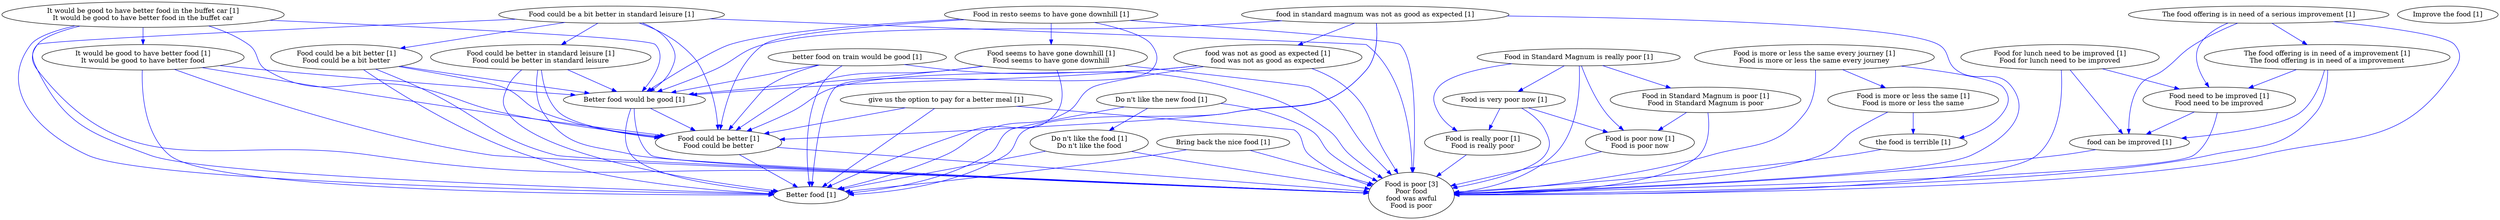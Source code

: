 digraph collapsedGraph {
"Food is poor [3]\nPoor food\nfood was awful\nFood is poor""Better food [1]""Better food would be good [1]""Bring back the nice food [1]""Do n't like the new food [1]""Do n't like the food [1]\nDo n't like the food""Food could be a bit better in standard leisure [1]""Food could be better in standard leisure [1]\nFood could be better in standard leisure""Food could be better [1]\nFood could be better""Food could be a bit better [1]\nFood could be a bit better""Food for lunch need to be improved [1]\nFood for lunch need to be improved""Food need to be improved [1]\nFood need to be improved""Food in Standard Magnum is really poor [1]""Food in Standard Magnum is poor [1]\nFood in Standard Magnum is poor""Food is really poor [1]\nFood is really poor""Food in resto seems to have gone downhill [1]""Food seems to have gone downhill [1]\nFood seems to have gone downhill""Food is more or less the same every journey [1]\nFood is more or less the same every journey""Food is more or less the same [1]\nFood is more or less the same""Food is very poor now [1]""Food is poor now [1]\nFood is poor now""Improve the food [1]""It would be good to have better food in the buffet car [1]\nIt would be good to have better food in the buffet car""It would be good to have better food [1]\nIt would be good to have better food""The food offering is in need of a serious improvement [1]""The food offering is in need of a improvement [1]\nThe food offering is in need of a improvement""better food on train would be good [1]""food can be improved [1]""food in standard magnum was not as good as expected [1]""food was not as good as expected [1]\nfood was not as good as expected""give us the option to pay for a better meal [1]""the food is terrible [1]""Food is more or less the same [1]\nFood is more or less the same" -> "the food is terrible [1]" [color=blue]
"give us the option to pay for a better meal [1]" -> "Food could be better [1]\nFood could be better" [color=blue]
"Food could be better in standard leisure [1]\nFood could be better in standard leisure" -> "Food is poor [3]\nPoor food\nfood was awful\nFood is poor" [color=blue]
"Food could be better in standard leisure [1]\nFood could be better in standard leisure" -> "Better food [1]" [color=blue]
"food in standard magnum was not as good as expected [1]" -> "Better food [1]" [color=blue]
"food in standard magnum was not as good as expected [1]" -> "Food is poor [3]\nPoor food\nfood was awful\nFood is poor" [color=blue]
"give us the option to pay for a better meal [1]" -> "Food is poor [3]\nPoor food\nfood was awful\nFood is poor" [color=blue]
"Food in Standard Magnum is really poor [1]" -> "Food is very poor now [1]" [color=blue]
"Food in Standard Magnum is really poor [1]" -> "Food is poor [3]\nPoor food\nfood was awful\nFood is poor" [color=blue]
"Food could be a bit better in standard leisure [1]" -> "Better food [1]" [color=blue]
"Food could be a bit better in standard leisure [1]" -> "Food is poor [3]\nPoor food\nfood was awful\nFood is poor" [color=blue]
"Food need to be improved [1]\nFood need to be improved" -> "Food is poor [3]\nPoor food\nfood was awful\nFood is poor" [color=blue]
"Food could be a bit better in standard leisure [1]" -> "Better food would be good [1]" [color=blue]
"Food is more or less the same [1]\nFood is more or less the same" -> "Food is poor [3]\nPoor food\nfood was awful\nFood is poor" [color=blue]
"Food for lunch need to be improved [1]\nFood for lunch need to be improved" -> "food can be improved [1]" [color=blue]
"food was not as good as expected [1]\nfood was not as good as expected" -> "Food is poor [3]\nPoor food\nfood was awful\nFood is poor" [color=blue]
"food was not as good as expected [1]\nfood was not as good as expected" -> "Better food [1]" [color=blue]
"Food seems to have gone downhill [1]\nFood seems to have gone downhill" -> "Food is poor [3]\nPoor food\nfood was awful\nFood is poor" [color=blue]
"Food seems to have gone downhill [1]\nFood seems to have gone downhill" -> "Better food [1]" [color=blue]
"Do n't like the food [1]\nDo n't like the food" -> "Food is poor [3]\nPoor food\nfood was awful\nFood is poor" [color=blue]
"Food in Standard Magnum is poor [1]\nFood in Standard Magnum is poor" -> "Food is poor [3]\nPoor food\nfood was awful\nFood is poor" [color=blue]
"Food is very poor now [1]" -> "Food is poor [3]\nPoor food\nfood was awful\nFood is poor" [color=blue]
"Food is poor now [1]\nFood is poor now" -> "Food is poor [3]\nPoor food\nfood was awful\nFood is poor" [color=blue]
"It would be good to have better food in the buffet car [1]\nIt would be good to have better food in the buffet car" -> "Food could be better [1]\nFood could be better" [color=blue]
"Food is more or less the same every journey [1]\nFood is more or less the same every journey" -> "Food is poor [3]\nPoor food\nfood was awful\nFood is poor" [color=blue]
"Better food would be good [1]" -> "Better food [1]" [color=blue]
"Better food would be good [1]" -> "Food is poor [3]\nPoor food\nfood was awful\nFood is poor" [color=blue]
"better food on train would be good [1]" -> "Better food [1]" [color=blue]
"food was not as good as expected [1]\nfood was not as good as expected" -> "Food could be better [1]\nFood could be better" [color=blue]
"The food offering is in need of a serious improvement [1]" -> "food can be improved [1]" [color=blue]
"better food on train would be good [1]" -> "Food is poor [3]\nPoor food\nfood was awful\nFood is poor" [color=blue]
"The food offering is in need of a improvement [1]\nThe food offering is in need of a improvement" -> "food can be improved [1]" [color=blue]
"give us the option to pay for a better meal [1]" -> "Better food [1]" [color=blue]
"Bring back the nice food [1]" -> "Better food [1]" [color=blue]
"Food need to be improved [1]\nFood need to be improved" -> "food can be improved [1]" [color=blue]
"food was not as good as expected [1]\nfood was not as good as expected" -> "Better food would be good [1]" [color=blue]
"Bring back the nice food [1]" -> "Food is poor [3]\nPoor food\nfood was awful\nFood is poor" [color=blue]
"Food in Standard Magnum is poor [1]\nFood in Standard Magnum is poor" -> "Food is poor now [1]\nFood is poor now" [color=blue]
"Food in resto seems to have gone downhill [1]" -> "Better food would be good [1]" [color=blue]
"It would be good to have better food in the buffet car [1]\nIt would be good to have better food in the buffet car" -> "Better food [1]" [color=blue]
"food in standard magnum was not as good as expected [1]" -> "Food could be better [1]\nFood could be better" [color=blue]
"food in standard magnum was not as good as expected [1]" -> "Better food would be good [1]" [color=blue]
"Better food would be good [1]" -> "Food could be better [1]\nFood could be better" [color=blue]
"It would be good to have better food in the buffet car [1]\nIt would be good to have better food in the buffet car" -> "Food is poor [3]\nPoor food\nfood was awful\nFood is poor" [color=blue]
"The food offering is in need of a serious improvement [1]" -> "Food is poor [3]\nPoor food\nfood was awful\nFood is poor" [color=blue]
"Food seems to have gone downhill [1]\nFood seems to have gone downhill" -> "Food could be better [1]\nFood could be better" [color=blue]
"The food offering is in need of a serious improvement [1]" -> "Food need to be improved [1]\nFood need to be improved" [color=blue]
"better food on train would be good [1]" -> "Food could be better [1]\nFood could be better" [color=blue]
"Food in resto seems to have gone downhill [1]" -> "Food is poor [3]\nPoor food\nfood was awful\nFood is poor" [color=blue]
"Food in resto seems to have gone downhill [1]" -> "Better food [1]" [color=blue]
"Food could be a bit better [1]\nFood could be a bit better" -> "Better food [1]" [color=blue]
"Food could be a bit better [1]\nFood could be a bit better" -> "Food is poor [3]\nPoor food\nfood was awful\nFood is poor" [color=blue]
"Food could be better in standard leisure [1]\nFood could be better in standard leisure" -> "Better food would be good [1]" [color=blue]
"It would be good to have better food [1]\nIt would be good to have better food" -> "Food could be better [1]\nFood could be better" [color=blue]
"the food is terrible [1]" -> "Food is poor [3]\nPoor food\nfood was awful\nFood is poor" [color=blue]
"Food in resto seems to have gone downhill [1]" -> "Food could be better [1]\nFood could be better" [color=blue]
"Food for lunch need to be improved [1]\nFood for lunch need to be improved" -> "Food is poor [3]\nPoor food\nfood was awful\nFood is poor" [color=blue]
"Food is really poor [1]\nFood is really poor" -> "Food is poor [3]\nPoor food\nfood was awful\nFood is poor" [color=blue]
"Do n't like the food [1]\nDo n't like the food" -> "Better food [1]" [color=blue]
"Food is more or less the same every journey [1]\nFood is more or less the same every journey" -> "the food is terrible [1]" [color=blue]
"Food is very poor now [1]" -> "Food is really poor [1]\nFood is really poor" [color=blue]
"The food offering is in need of a improvement [1]\nThe food offering is in need of a improvement" -> "Food is poor [3]\nPoor food\nfood was awful\nFood is poor" [color=blue]
"It would be good to have better food [1]\nIt would be good to have better food" -> "Better food would be good [1]" [color=blue]
"The food offering is in need of a improvement [1]\nThe food offering is in need of a improvement" -> "Food need to be improved [1]\nFood need to be improved" [color=blue]
"food can be improved [1]" -> "Food is poor [3]\nPoor food\nfood was awful\nFood is poor" [color=blue]
"Food could be better [1]\nFood could be better" -> "Better food [1]" [color=blue]
"Food could be better [1]\nFood could be better" -> "Food is poor [3]\nPoor food\nfood was awful\nFood is poor" [color=blue]
"Do n't like the new food [1]" -> "Better food [1]" [color=blue]
"Do n't like the new food [1]" -> "Food is poor [3]\nPoor food\nfood was awful\nFood is poor" [color=blue]
"It would be good to have better food in the buffet car [1]\nIt would be good to have better food in the buffet car" -> "Better food would be good [1]" [color=blue]
"Food seems to have gone downhill [1]\nFood seems to have gone downhill" -> "Better food would be good [1]" [color=blue]
"Food could be a bit better [1]\nFood could be a bit better" -> "Better food would be good [1]" [color=blue]
"It would be good to have better food [1]\nIt would be good to have better food" -> "Better food [1]" [color=blue]
"It would be good to have better food [1]\nIt would be good to have better food" -> "Food is poor [3]\nPoor food\nfood was awful\nFood is poor" [color=blue]
"Food in Standard Magnum is really poor [1]" -> "Food is poor now [1]\nFood is poor now" [color=blue]
"Do n't like the new food [1]" -> "Do n't like the food [1]\nDo n't like the food" [color=blue]
"Food could be a bit better in standard leisure [1]" -> "Food could be better in standard leisure [1]\nFood could be better in standard leisure" [color=blue]
"Food could be better in standard leisure [1]\nFood could be better in standard leisure" -> "Food could be better [1]\nFood could be better" [color=blue]
"Food could be a bit better in standard leisure [1]" -> "Food could be a bit better [1]\nFood could be a bit better" [color=blue]
"Food could be a bit better [1]\nFood could be a bit better" -> "Food could be better [1]\nFood could be better" [color=blue]
"Food could be a bit better in standard leisure [1]" -> "Food could be better [1]\nFood could be better" [color=blue]
"Food for lunch need to be improved [1]\nFood for lunch need to be improved" -> "Food need to be improved [1]\nFood need to be improved" [color=blue]
"Food in Standard Magnum is really poor [1]" -> "Food in Standard Magnum is poor [1]\nFood in Standard Magnum is poor" [color=blue]
"Food in Standard Magnum is really poor [1]" -> "Food is really poor [1]\nFood is really poor" [color=blue]
"Food in resto seems to have gone downhill [1]" -> "Food seems to have gone downhill [1]\nFood seems to have gone downhill" [color=blue]
"Food is more or less the same every journey [1]\nFood is more or less the same every journey" -> "Food is more or less the same [1]\nFood is more or less the same" [color=blue]
"Food is very poor now [1]" -> "Food is poor now [1]\nFood is poor now" [color=blue]
"It would be good to have better food in the buffet car [1]\nIt would be good to have better food in the buffet car" -> "It would be good to have better food [1]\nIt would be good to have better food" [color=blue]
"The food offering is in need of a serious improvement [1]" -> "The food offering is in need of a improvement [1]\nThe food offering is in need of a improvement" [color=blue]
"better food on train would be good [1]" -> "Better food would be good [1]" [color=blue]
"food in standard magnum was not as good as expected [1]" -> "food was not as good as expected [1]\nfood was not as good as expected" [color=blue]
}